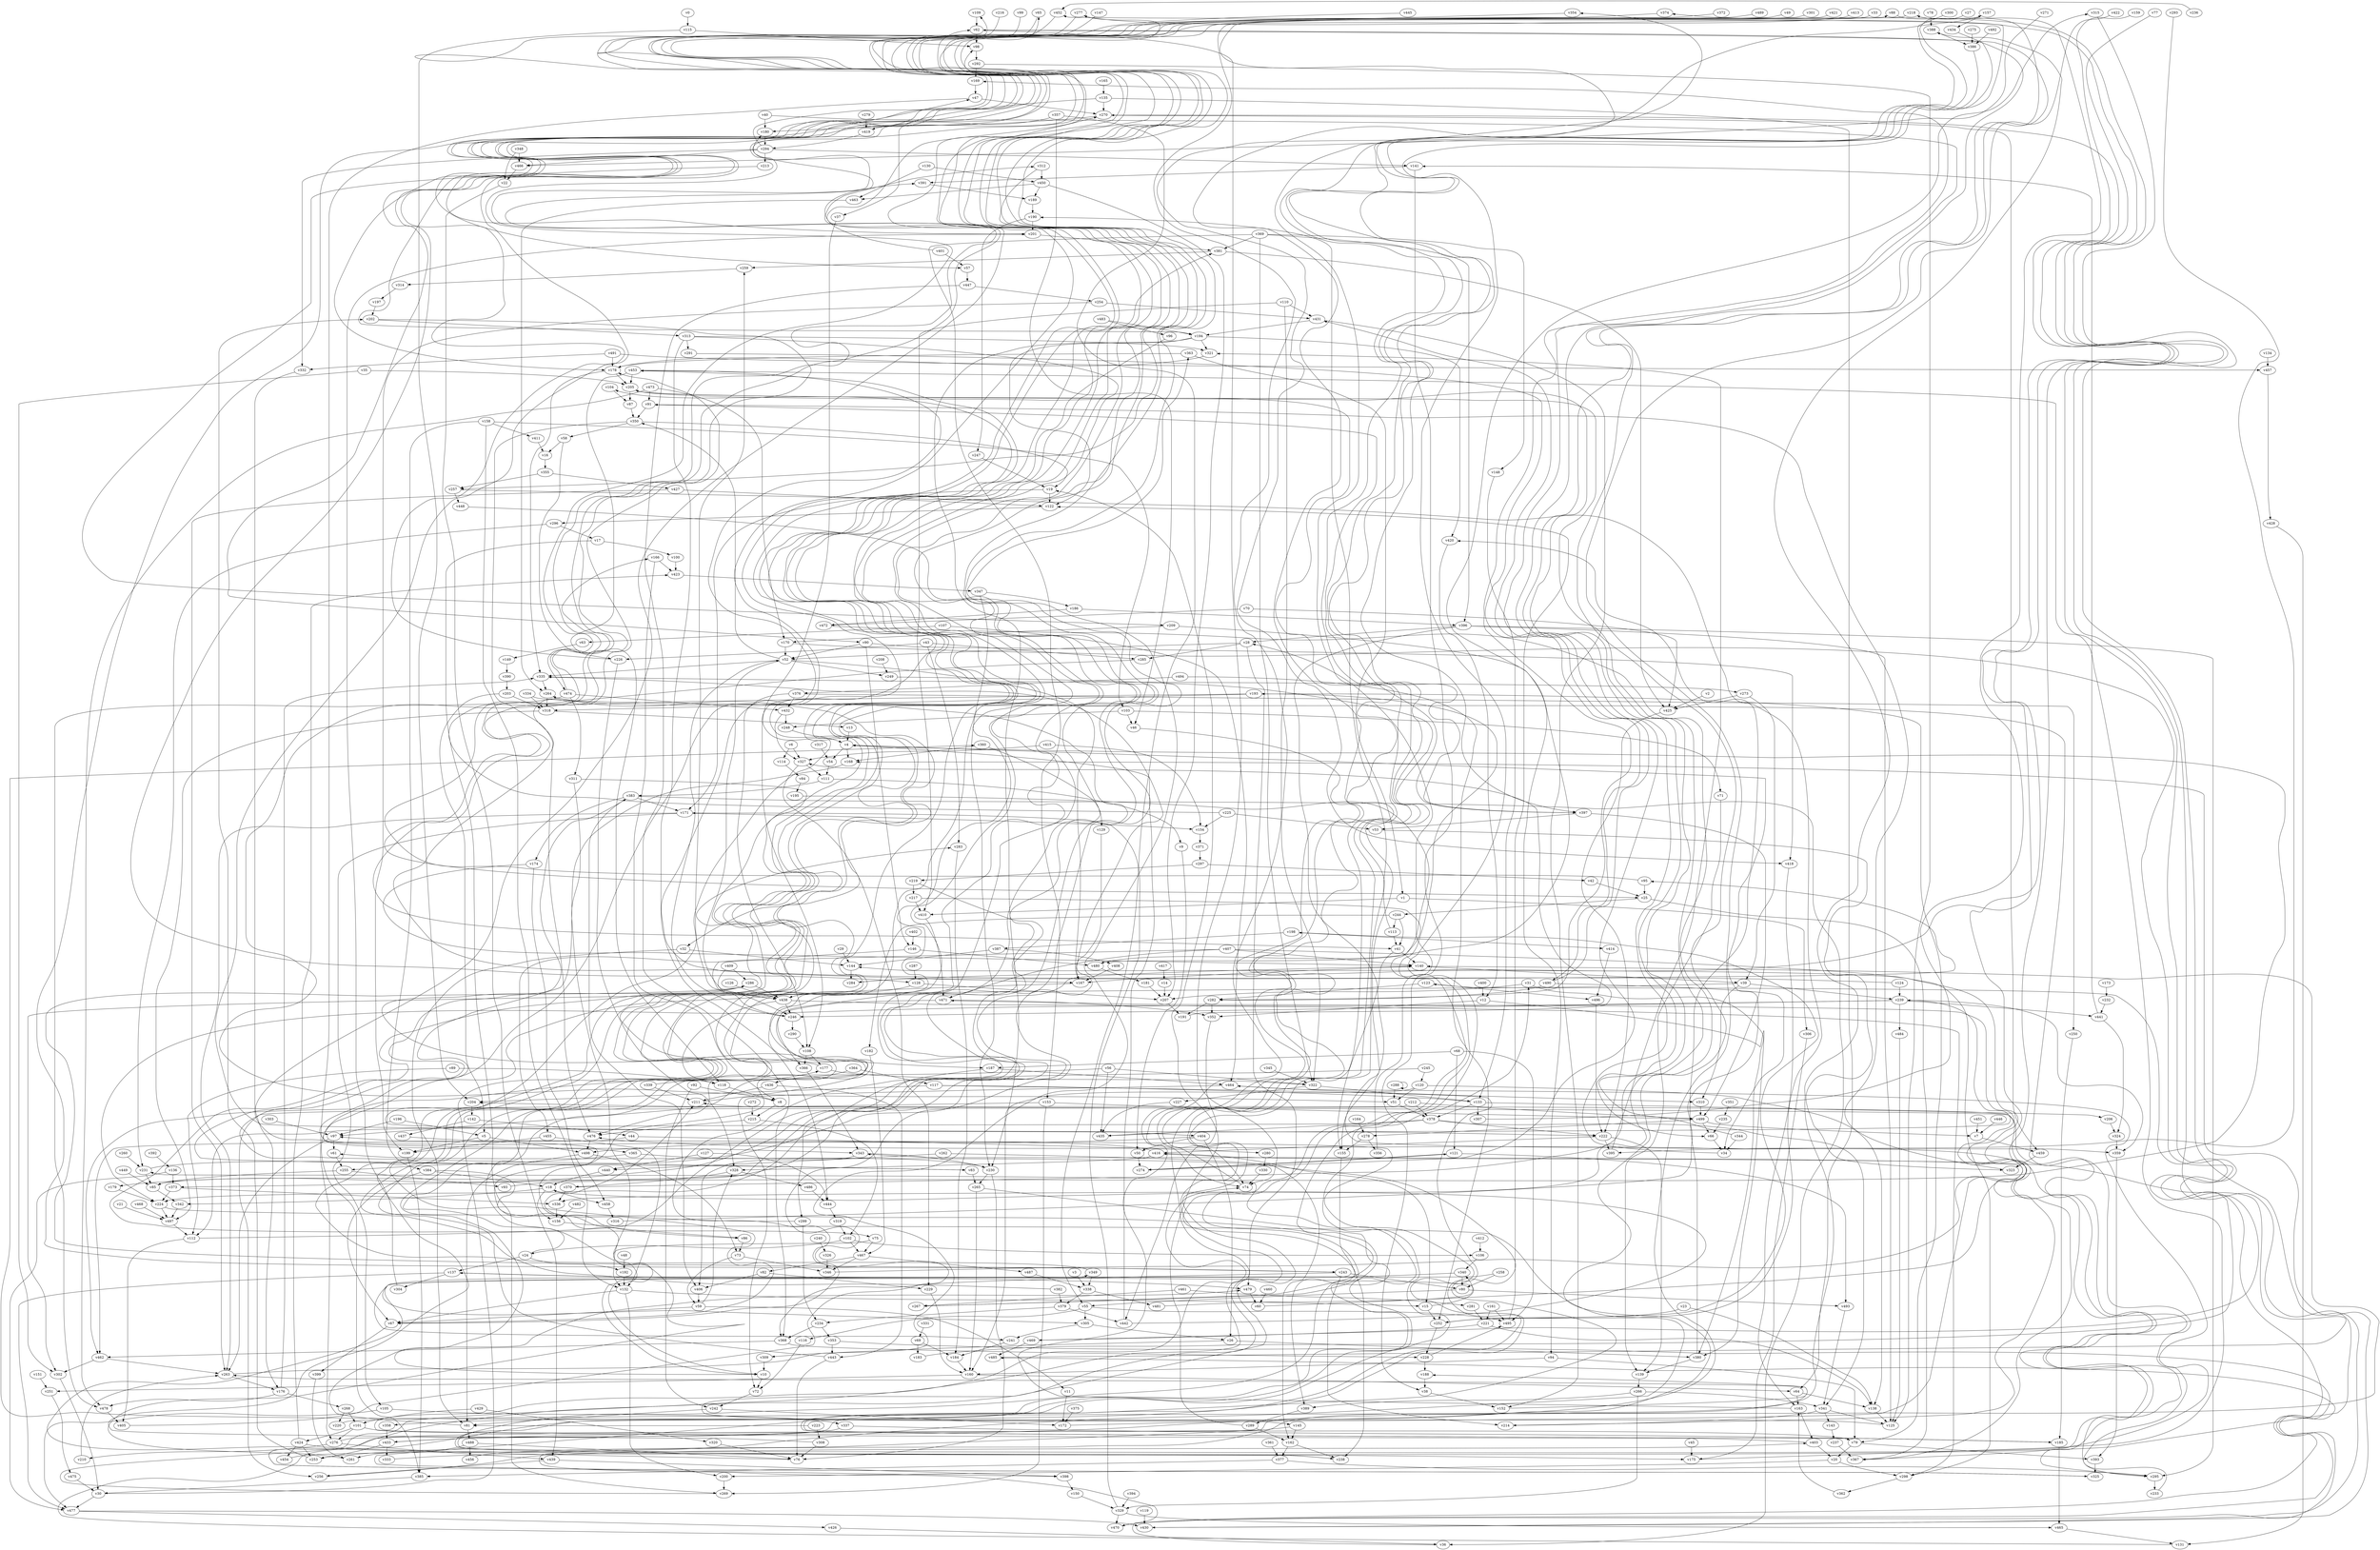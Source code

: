 // Benchmark game 736 - 500 vertices
// time_bound: 233
// targets: v234
digraph G {
    v0 [name="v0", player=0];
    v1 [name="v1", player=0];
    v2 [name="v2", player=1];
    v3 [name="v3", player=0];
    v4 [name="v4", player=0];
    v5 [name="v5", player=1];
    v6 [name="v6", player=1];
    v7 [name="v7", player=1];
    v8 [name="v8", player=1];
    v9 [name="v9", player=0];
    v10 [name="v10", player=1];
    v11 [name="v11", player=0];
    v12 [name="v12", player=0];
    v13 [name="v13", player=0];
    v14 [name="v14", player=1];
    v15 [name="v15", player=1];
    v16 [name="v16", player=1];
    v17 [name="v17", player=1];
    v18 [name="v18", player=1];
    v19 [name="v19", player=0];
    v20 [name="v20", player=0];
    v21 [name="v21", player=0];
    v22 [name="v22", player=0];
    v23 [name="v23", player=1];
    v24 [name="v24", player=1];
    v25 [name="v25", player=0];
    v26 [name="v26", player=0];
    v27 [name="v27", player=1];
    v28 [name="v28", player=0];
    v29 [name="v29", player=1];
    v30 [name="v30", player=0];
    v31 [name="v31", player=0];
    v32 [name="v32", player=0];
    v33 [name="v33", player=1];
    v34 [name="v34", player=1];
    v35 [name="v35", player=0];
    v36 [name="v36", player=0];
    v37 [name="v37", player=1];
    v38 [name="v38", player=0];
    v39 [name="v39", player=0];
    v40 [name="v40", player=0];
    v41 [name="v41", player=0];
    v42 [name="v42", player=0];
    v43 [name="v43", player=0];
    v44 [name="v44", player=0];
    v45 [name="v45", player=1];
    v46 [name="v46", player=0];
    v47 [name="v47", player=1];
    v48 [name="v48", player=0];
    v49 [name="v49", player=0];
    v50 [name="v50", player=1];
    v51 [name="v51", player=1];
    v52 [name="v52", player=1];
    v53 [name="v53", player=1];
    v54 [name="v54", player=1];
    v55 [name="v55", player=1];
    v56 [name="v56", player=1];
    v57 [name="v57", player=0];
    v58 [name="v58", player=0];
    v59 [name="v59", player=0];
    v60 [name="v60", player=0];
    v61 [name="v61", player=0];
    v62 [name="v62", player=0];
    v63 [name="v63", player=0];
    v64 [name="v64", player=1];
    v65 [name="v65", player=1];
    v66 [name="v66", player=1];
    v67 [name="v67", player=1];
    v68 [name="v68", player=1];
    v69 [name="v69", player=1];
    v70 [name="v70", player=0];
    v71 [name="v71", player=0];
    v72 [name="v72", player=0];
    v73 [name="v73", player=1];
    v74 [name="v74", player=0];
    v75 [name="v75", player=0];
    v76 [name="v76", player=0];
    v77 [name="v77", player=1];
    v78 [name="v78", player=0];
    v79 [name="v79", player=0];
    v80 [name="v80", player=0];
    v81 [name="v81", player=1];
    v82 [name="v82", player=0];
    v83 [name="v83", player=1];
    v84 [name="v84", player=1];
    v85 [name="v85", player=1];
    v86 [name="v86", player=0];
    v87 [name="v87", player=0];
    v88 [name="v88", player=1];
    v89 [name="v89", player=0];
    v90 [name="v90", player=1];
    v91 [name="v91", player=1];
    v92 [name="v92", player=1];
    v93 [name="v93", player=1];
    v94 [name="v94", player=1];
    v95 [name="v95", player=1];
    v96 [name="v96", player=0];
    v97 [name="v97", player=1];
    v98 [name="v98", player=1];
    v99 [name="v99", player=1];
    v100 [name="v100", player=0];
    v101 [name="v101", player=0];
    v102 [name="v102", player=0];
    v103 [name="v103", player=1];
    v104 [name="v104", player=1];
    v105 [name="v105", player=1];
    v106 [name="v106", player=1];
    v107 [name="v107", player=1];
    v108 [name="v108", player=1];
    v109 [name="v109", player=1];
    v110 [name="v110", player=0];
    v111 [name="v111", player=0];
    v112 [name="v112", player=1];
    v113 [name="v113", player=1];
    v114 [name="v114", player=0];
    v115 [name="v115", player=1];
    v116 [name="v116", player=0];
    v117 [name="v117", player=1];
    v118 [name="v118", player=0];
    v119 [name="v119", player=0];
    v120 [name="v120", player=0];
    v121 [name="v121", player=0];
    v122 [name="v122", player=0];
    v123 [name="v123", player=1];
    v124 [name="v124", player=0];
    v125 [name="v125", player=1];
    v126 [name="v126", player=0];
    v127 [name="v127", player=1];
    v128 [name="v128", player=0];
    v129 [name="v129", player=1];
    v130 [name="v130", player=1];
    v131 [name="v131", player=1];
    v132 [name="v132", player=1];
    v133 [name="v133", player=1];
    v134 [name="v134", player=1];
    v135 [name="v135", player=0];
    v136 [name="v136", player=1];
    v137 [name="v137", player=0];
    v138 [name="v138", player=1];
    v139 [name="v139", player=0];
    v140 [name="v140", player=1];
    v141 [name="v141", player=0];
    v142 [name="v142", player=1];
    v143 [name="v143", player=0];
    v144 [name="v144", player=1];
    v145 [name="v145", player=1];
    v146 [name="v146", player=0];
    v147 [name="v147", player=1];
    v148 [name="v148", player=0];
    v149 [name="v149", player=0];
    v150 [name="v150", player=1];
    v151 [name="v151", player=1];
    v152 [name="v152", player=1];
    v153 [name="v153", player=0];
    v154 [name="v154", player=0];
    v155 [name="v155", player=0];
    v156 [name="v156", player=1];
    v157 [name="v157", player=0];
    v158 [name="v158", player=0];
    v159 [name="v159", player=0];
    v160 [name="v160", player=0];
    v161 [name="v161", player=0];
    v162 [name="v162", player=0];
    v163 [name="v163", player=0];
    v164 [name="v164", player=1];
    v165 [name="v165", player=1];
    v166 [name="v166", player=1];
    v167 [name="v167", player=1];
    v168 [name="v168", player=0];
    v169 [name="v169", player=0];
    v170 [name="v170", player=1];
    v171 [name="v171", player=1];
    v172 [name="v172", player=1];
    v173 [name="v173", player=0];
    v174 [name="v174", player=1];
    v175 [name="v175", player=1];
    v176 [name="v176", player=1];
    v177 [name="v177", player=1];
    v178 [name="v178", player=0];
    v179 [name="v179", player=0];
    v180 [name="v180", player=0];
    v181 [name="v181", player=0];
    v182 [name="v182", player=0];
    v183 [name="v183", player=0];
    v184 [name="v184", player=1];
    v185 [name="v185", player=1];
    v186 [name="v186", player=0];
    v187 [name="v187", player=1];
    v188 [name="v188", player=1];
    v189 [name="v189", player=1];
    v190 [name="v190", player=0];
    v191 [name="v191", player=1];
    v192 [name="v192", player=1];
    v193 [name="v193", player=1];
    v194 [name="v194", player=0];
    v195 [name="v195", player=0];
    v196 [name="v196", player=0];
    v197 [name="v197", player=0];
    v198 [name="v198", player=1];
    v199 [name="v199", player=0];
    v200 [name="v200", player=1];
    v201 [name="v201", player=0];
    v202 [name="v202", player=0];
    v203 [name="v203", player=0];
    v204 [name="v204", player=1];
    v205 [name="v205", player=0];
    v206 [name="v206", player=0];
    v207 [name="v207", player=0];
    v208 [name="v208", player=0];
    v209 [name="v209", player=1];
    v210 [name="v210", player=0];
    v211 [name="v211", player=1];
    v212 [name="v212", player=0];
    v213 [name="v213", player=1];
    v214 [name="v214", player=0];
    v215 [name="v215", player=0];
    v216 [name="v216", player=0];
    v217 [name="v217", player=0];
    v218 [name="v218", player=0];
    v219 [name="v219", player=0];
    v220 [name="v220", player=0];
    v221 [name="v221", player=1];
    v222 [name="v222", player=0];
    v223 [name="v223", player=0];
    v224 [name="v224", player=1];
    v225 [name="v225", player=1];
    v226 [name="v226", player=1];
    v227 [name="v227", player=0];
    v228 [name="v228", player=0];
    v229 [name="v229", player=0];
    v230 [name="v230", player=1];
    v231 [name="v231", player=1];
    v232 [name="v232", player=0];
    v233 [name="v233", player=0];
    v234 [name="v234", player=0, target=1];
    v235 [name="v235", player=1];
    v236 [name="v236", player=1];
    v237 [name="v237", player=0];
    v238 [name="v238", player=0];
    v239 [name="v239", player=0];
    v240 [name="v240", player=0];
    v241 [name="v241", player=1];
    v242 [name="v242", player=1];
    v243 [name="v243", player=0];
    v244 [name="v244", player=0];
    v245 [name="v245", player=1];
    v246 [name="v246", player=1];
    v247 [name="v247", player=1];
    v248 [name="v248", player=1];
    v249 [name="v249", player=0];
    v250 [name="v250", player=0];
    v251 [name="v251", player=0];
    v252 [name="v252", player=1];
    v253 [name="v253", player=1];
    v254 [name="v254", player=0];
    v255 [name="v255", player=1];
    v256 [name="v256", player=0];
    v257 [name="v257", player=1];
    v258 [name="v258", player=0];
    v259 [name="v259", player=1];
    v260 [name="v260", player=1];
    v261 [name="v261", player=0];
    v262 [name="v262", player=0];
    v263 [name="v263", player=0];
    v264 [name="v264", player=1];
    v265 [name="v265", player=1];
    v266 [name="v266", player=1];
    v267 [name="v267", player=1];
    v268 [name="v268", player=1];
    v269 [name="v269", player=1];
    v270 [name="v270", player=0];
    v271 [name="v271", player=0];
    v272 [name="v272", player=1];
    v273 [name="v273", player=1];
    v274 [name="v274", player=0];
    v275 [name="v275", player=1];
    v276 [name="v276", player=1];
    v277 [name="v277", player=1];
    v278 [name="v278", player=0];
    v279 [name="v279", player=1];
    v280 [name="v280", player=0];
    v281 [name="v281", player=0];
    v282 [name="v282", player=1];
    v283 [name="v283", player=0];
    v284 [name="v284", player=1];
    v285 [name="v285", player=1];
    v286 [name="v286", player=1];
    v287 [name="v287", player=1];
    v288 [name="v288", player=0];
    v289 [name="v289", player=0];
    v290 [name="v290", player=0];
    v291 [name="v291", player=0];
    v292 [name="v292", player=0];
    v293 [name="v293", player=0];
    v294 [name="v294", player=0];
    v295 [name="v295", player=0];
    v296 [name="v296", player=0];
    v297 [name="v297", player=1];
    v298 [name="v298", player=1];
    v299 [name="v299", player=0];
    v300 [name="v300", player=1];
    v301 [name="v301", player=1];
    v302 [name="v302", player=1];
    v303 [name="v303", player=1];
    v304 [name="v304", player=1];
    v305 [name="v305", player=0];
    v306 [name="v306", player=0];
    v307 [name="v307", player=0];
    v308 [name="v308", player=1];
    v309 [name="v309", player=0];
    v310 [name="v310", player=0];
    v311 [name="v311", player=0];
    v312 [name="v312", player=1];
    v313 [name="v313", player=1];
    v314 [name="v314", player=1];
    v315 [name="v315", player=0];
    v316 [name="v316", player=1];
    v317 [name="v317", player=1];
    v318 [name="v318", player=1];
    v319 [name="v319", player=1];
    v320 [name="v320", player=0];
    v321 [name="v321", player=0];
    v322 [name="v322", player=1];
    v323 [name="v323", player=1];
    v324 [name="v324", player=0];
    v325 [name="v325", player=1];
    v326 [name="v326", player=0];
    v327 [name="v327", player=0];
    v328 [name="v328", player=0];
    v329 [name="v329", player=1];
    v330 [name="v330", player=0];
    v331 [name="v331", player=0];
    v332 [name="v332", player=1];
    v333 [name="v333", player=1];
    v334 [name="v334", player=0];
    v335 [name="v335", player=1];
    v336 [name="v336", player=0];
    v337 [name="v337", player=1];
    v338 [name="v338", player=0];
    v339 [name="v339", player=0];
    v340 [name="v340", player=1];
    v341 [name="v341", player=0];
    v342 [name="v342", player=1];
    v343 [name="v343", player=1];
    v344 [name="v344", player=0];
    v345 [name="v345", player=1];
    v346 [name="v346", player=0];
    v347 [name="v347", player=1];
    v348 [name="v348", player=1];
    v349 [name="v349", player=1];
    v350 [name="v350", player=1];
    v351 [name="v351", player=0];
    v352 [name="v352", player=0];
    v353 [name="v353", player=1];
    v354 [name="v354", player=0];
    v355 [name="v355", player=1];
    v356 [name="v356", player=0];
    v357 [name="v357", player=0];
    v358 [name="v358", player=0];
    v359 [name="v359", player=1];
    v360 [name="v360", player=1];
    v361 [name="v361", player=1];
    v362 [name="v362", player=1];
    v363 [name="v363", player=0];
    v364 [name="v364", player=0];
    v365 [name="v365", player=1];
    v366 [name="v366", player=0];
    v367 [name="v367", player=0];
    v368 [name="v368", player=0];
    v369 [name="v369", player=1];
    v370 [name="v370", player=0];
    v371 [name="v371", player=1];
    v372 [name="v372", player=1];
    v373 [name="v373", player=0];
    v374 [name="v374", player=0];
    v375 [name="v375", player=1];
    v376 [name="v376", player=1];
    v377 [name="v377", player=1];
    v378 [name="v378", player=0];
    v379 [name="v379", player=0];
    v380 [name="v380", player=0];
    v381 [name="v381", player=0];
    v382 [name="v382", player=0];
    v383 [name="v383", player=1];
    v384 [name="v384", player=1];
    v385 [name="v385", player=1];
    v386 [name="v386", player=1];
    v387 [name="v387", player=1];
    v388 [name="v388", player=1];
    v389 [name="v389", player=0];
    v390 [name="v390", player=1];
    v391 [name="v391", player=0];
    v392 [name="v392", player=0];
    v393 [name="v393", player=1];
    v394 [name="v394", player=0];
    v395 [name="v395", player=1];
    v396 [name="v396", player=1];
    v397 [name="v397", player=1];
    v398 [name="v398", player=0];
    v399 [name="v399", player=0];
    v400 [name="v400", player=1];
    v401 [name="v401", player=1];
    v402 [name="v402", player=0];
    v403 [name="v403", player=1];
    v404 [name="v404", player=1];
    v405 [name="v405", player=0];
    v406 [name="v406", player=0];
    v407 [name="v407", player=0];
    v408 [name="v408", player=0];
    v409 [name="v409", player=0];
    v410 [name="v410", player=1];
    v411 [name="v411", player=1];
    v412 [name="v412", player=1];
    v413 [name="v413", player=0];
    v414 [name="v414", player=1];
    v415 [name="v415", player=0];
    v416 [name="v416", player=1];
    v417 [name="v417", player=0];
    v418 [name="v418", player=0];
    v419 [name="v419", player=0];
    v420 [name="v420", player=1];
    v421 [name="v421", player=1];
    v422 [name="v422", player=1];
    v423 [name="v423", player=1];
    v424 [name="v424", player=0];
    v425 [name="v425", player=1];
    v426 [name="v426", player=0];
    v427 [name="v427", player=1];
    v428 [name="v428", player=0];
    v429 [name="v429", player=0];
    v430 [name="v430", player=0];
    v431 [name="v431", player=0];
    v432 [name="v432", player=0];
    v433 [name="v433", player=0];
    v434 [name="v434", player=0];
    v435 [name="v435", player=0];
    v436 [name="v436", player=1];
    v437 [name="v437", player=0];
    v438 [name="v438", player=0];
    v439 [name="v439", player=1];
    v440 [name="v440", player=0];
    v441 [name="v441", player=0];
    v442 [name="v442", player=1];
    v443 [name="v443", player=0];
    v444 [name="v444", player=0];
    v445 [name="v445", player=0];
    v446 [name="v446", player=1];
    v447 [name="v447", player=0];
    v448 [name="v448", player=1];
    v449 [name="v449", player=1];
    v450 [name="v450", player=0];
    v451 [name="v451", player=0];
    v452 [name="v452", player=1];
    v453 [name="v453", player=1];
    v454 [name="v454", player=1];
    v455 [name="v455", player=1];
    v456 [name="v456", player=0];
    v457 [name="v457", player=0];
    v458 [name="v458", player=0];
    v459 [name="v459", player=1];
    v460 [name="v460", player=1];
    v461 [name="v461", player=1];
    v462 [name="v462", player=1];
    v463 [name="v463", player=0];
    v464 [name="v464", player=0];
    v465 [name="v465", player=0];
    v466 [name="v466", player=0];
    v467 [name="v467", player=1];
    v468 [name="v468", player=0];
    v469 [name="v469", player=0];
    v470 [name="v470", player=0];
    v471 [name="v471", player=1];
    v472 [name="v472", player=0];
    v473 [name="v473", player=1];
    v474 [name="v474", player=0];
    v475 [name="v475", player=1];
    v476 [name="v476", player=1];
    v477 [name="v477", player=0];
    v478 [name="v478", player=1];
    v479 [name="v479", player=0];
    v480 [name="v480", player=0];
    v481 [name="v481", player=0];
    v482 [name="v482", player=1];
    v483 [name="v483", player=1];
    v484 [name="v484", player=0];
    v485 [name="v485", player=1];
    v486 [name="v486", player=0];
    v487 [name="v487", player=1];
    v488 [name="v488", player=1];
    v489 [name="v489", player=1];
    v490 [name="v490", player=1];
    v491 [name="v491", player=0];
    v492 [name="v492", player=0];
    v493 [name="v493", player=0];
    v494 [name="v494", player=0];
    v495 [name="v495", player=0];
    v496 [name="v496", player=0];
    v497 [name="v497", player=1];
    v498 [name="v498", player=1];
    v499 [name="v499", player=1];

    v0 -> v115;
    v1 -> v306;
    v2 -> v425;
    v3 -> v338;
    v4 -> v168;
    v5 -> v199;
    v6 -> v327;
    v7 -> v459;
    v8 -> v215;
    v9 -> v50;
    v10 -> v479 [constraint="t < 7"];
    v11 -> v172;
    v12 -> v352;
    v13 -> v4;
    v14 -> v207;
    v15 -> v137 [constraint="t mod 5 == 4"];
    v16 -> v355;
    v17 -> v269;
    v18 -> v458;
    v19 -> v171;
    v20 -> v200;
    v21 -> v497;
    v22 -> v439;
    v23 -> v138;
    v24 -> v264 [constraint="t mod 2 == 1"];
    v25 -> v367;
    v26 -> v309;
    v27 -> v397 [constraint="t >= 1"];
    v28 -> v52;
    v29 -> v144;
    v30 -> v177;
    v31 -> v380;
    v32 -> v144;
    v33 -> v85 [constraint="t >= 1"];
    v34 -> v62 [constraint="t >= 1"];
    v35 -> v302;
    v36 -> v263 [constraint="t >= 2"];
    v37 -> v108;
    v38 -> v152;
    v39 -> v239;
    v40 -> v274 [constraint="t < 11"];
    v41 -> v155;
    v42 -> v25;
    v43 -> v283;
    v44 -> v462;
    v45 -> v175;
    v46 -> v74 [constraint="t < 14"];
    v47 -> v276;
    v48 -> v192;
    v49 -> v10 [constraint="t mod 3 == 2"];
    v50 -> v274;
    v51 -> v378;
    v52 -> v335;
    v53 -> v323 [constraint="t mod 2 == 1"];
    v54 -> v111;
    v55 -> v116;
    v56 -> v435;
    v57 -> v447;
    v58 -> v226;
    v59 -> v11;
    v60 -> v270 [constraint="t mod 2 == 0"];
    v61 -> v255;
    v62 -> v433 [constraint="t mod 5 == 0"];
    v63 -> v149;
    v64 -> v163;
    v65 -> v57 [constraint="t < 7"];
    v66 -> v34;
    v67 -> v211 [constraint="t >= 2"];
    v68 -> v187;
    v69 -> v184;
    v70 -> v425;
    v71 -> v139;
    v72 -> v242;
    v73 -> v59;
    v74 -> v157 [constraint="t < 7"];
    v75 -> v10 [constraint="t < 8"];
    v76 -> v349 [constraint="t < 14"];
    v77 -> v367 [constraint="t < 8"];
    v78 -> v388;
    v79 -> v393;
    v80 -> v493;
    v81 -> v270 [constraint="t mod 4 == 3"];
    v82 -> v406;
    v83 -> v383 [constraint="t < 10"];
    v84 -> v195;
    v85 -> v342;
    v86 -> v73;
    v87 -> v350;
    v88 -> v66 [constraint="t >= 3"];
    v89 -> v118;
    v90 -> v418;
    v91 -> v350;
    v92 -> v242;
    v93 -> v4 [constraint="t < 5"];
    v94 -> v160;
    v95 -> v180 [constraint="t < 12"];
    v96 -> v32 [constraint="t < 8"];
    v97 -> v263;
    v98 -> v292;
    v99 -> v178 [constraint="t mod 5 == 4"];
    v100 -> v423;
    v101 -> v79;
    v102 -> v467;
    v103 -> v248;
    v104 -> v87;
    v105 -> v477;
    v106 -> v340;
    v107 -> v464;
    v108 -> v177;
    v109 -> v62;
    v110 -> v410;
    v111 -> v383;
    v112 -> v264 [constraint="t mod 4 == 2"];
    v113 -> v190;
    v114 -> v84;
    v115 -> v204;
    v116 -> v72;
    v117 -> v398 [constraint="t >= 4"];
    v118 -> v8;
    v119 -> v430;
    v120 -> v138;
    v121 -> v274;
    v122 -> v296;
    v123 -> v282;
    v124 -> v178 [constraint="t < 11"];
    v125 -> v360 [constraint="t >= 2"];
    v126 -> v438;
    v127 -> v444;
    v128 -> v438;
    v129 -> v167;
    v130 -> v450;
    v131 -> v231 [constraint="t < 5"];
    v132 -> v15;
    v133 -> v378;
    v134 -> v457;
    v135 -> v270;
    v136 -> v477;
    v137 -> v304;
    v138 -> v125;
    v139 -> v266;
    v140 -> v39;
    v141 -> v391;
    v142 -> v437;
    v143 -> v237;
    v144 -> v284;
    v145 -> v325 [constraint="t mod 5 == 1"];
    v146 -> v246;
    v147 -> v90 [constraint="t < 9"];
    v148 -> v133;
    v149 -> v390;
    v150 -> v329;
    v151 -> v251;
    v152 -> v188 [constraint="t mod 2 == 0"];
    v153 -> v269;
    v154 -> v371;
    v155 -> v238;
    v156 -> v253 [constraint="t >= 1"];
    v157 -> v434;
    v158 -> v132;
    v159 -> v284 [constraint="t mod 4 == 2"];
    v160 -> v64;
    v161 -> v495;
    v162 -> v238;
    v163 -> v88 [constraint="t mod 5 == 2"];
    v164 -> v278;
    v165 -> v135;
    v166 -> v423;
    v167 -> v365 [constraint="t >= 3"];
    v168 -> v83 [constraint="t >= 5"];
    v169 -> v47;
    v170 -> v470 [constraint="t < 8"];
    v171 -> v263;
    v172 -> v144 [constraint="t mod 2 == 0"];
    v173 -> v232;
    v174 -> v140 [constraint="t mod 3 == 2"];
    v175 -> v464 [constraint="t mod 2 == 0"];
    v176 -> v335;
    v177 -> v286 [constraint="t mod 4 == 0"];
    v178 -> v205;
    v179 -> v224;
    v180 -> v294;
    v181 -> v207;
    v182 -> v467;
    v183 -> v123 [constraint="t >= 4"];
    v184 -> v160;
    v185 -> v31 [constraint="t mod 2 == 1"];
    v186 -> v472;
    v187 -> v464;
    v188 -> v38;
    v189 -> v190;
    v190 -> v247;
    v191 -> v327 [constraint="t < 6"];
    v192 -> v132;
    v193 -> v51 [constraint="t < 13"];
    v194 -> v122;
    v195 -> v389 [constraint="t < 11"];
    v196 -> v97;
    v197 -> v202;
    v198 -> v414;
    v199 -> v385;
    v200 -> v269;
    v201 -> v381;
    v202 -> v25 [constraint="t mod 5 == 3"];
    v203 -> v5;
    v204 -> v142;
    v205 -> v74 [constraint="t mod 5 == 4"];
    v206 -> v324;
    v207 -> v191;
    v208 -> v249;
    v209 -> v94;
    v210 -> v263;
    v211 -> v62 [constraint="t mod 5 == 1"];
    v212 -> v499;
    v213 -> v209 [constraint="t < 11"];
    v214 -> v343 [constraint="t mod 4 == 2"];
    v215 -> v102;
    v216 -> v243 [constraint="t mod 3 == 0"];
    v217 -> v480 [constraint="t mod 3 == 0"];
    v218 -> v418 [constraint="t mod 5 == 3"];
    v219 -> v373 [constraint="t < 12"];
    v220 -> v140 [constraint="t >= 5"];
    v221 -> v138;
    v222 -> v139;
    v223 -> v81 [constraint="t >= 4"];
    v224 -> v267 [constraint="t < 13"];
    v225 -> v166 [constraint="t >= 2"];
    v226 -> v47 [constraint="t mod 4 == 0"];
    v227 -> v435;
    v228 -> v495 [constraint="t >= 2"];
    v229 -> v160;
    v230 -> v76;
    v231 -> v140 [constraint="t < 5"];
    v232 -> v441;
    v233 -> v211 [constraint="t < 9"];
    v234 -> v353;
    v235 -> v66;
    v236 -> v452 [constraint="t mod 4 == 3"];
    v237 -> v367;
    v238 -> v193 [constraint="t < 5"];
    v239 -> v224;
    v240 -> v326;
    v241 -> v184;
    v242 -> v81;
    v243 -> v286 [constraint="t mod 4 == 1"];
    v244 -> v41;
    v245 -> v179 [constraint="t mod 5 == 0"];
    v246 -> v52;
    v247 -> v19;
    v248 -> v4;
    v249 -> v359 [constraint="t mod 5 == 1"];
    v250 -> v185;
    v251 -> v475;
    v252 -> v198 [constraint="t >= 1"];
    v253 -> v202;
    v254 -> v199;
    v255 -> v93;
    v256 -> v403 [constraint="t < 14"];
    v257 -> v252 [constraint="t mod 5 == 1"];
    v258 -> v241 [constraint="t < 11"];
    v259 -> v314;
    v260 -> v231;
    v261 -> v97 [constraint="t < 14"];
    v262 -> v440;
    v263 -> v363 [constraint="t mod 3 == 1"];
    v264 -> v318;
    v265 -> v238 [constraint="t >= 3"];
    v266 -> v341;
    v267 -> v452 [constraint="t >= 1"];
    v268 -> v220;
    v269 -> v354 [constraint="t >= 4"];
    v270 -> v459;
    v271 -> v466 [constraint="t >= 2"];
    v272 -> v215;
    v273 -> v425;
    v274 -> v121 [constraint="t mod 2 == 1"];
    v275 -> v386;
    v276 -> v61 [constraint="t >= 4"];
    v277 -> v201 [constraint="t < 13"];
    v278 -> v155;
    v279 -> v419;
    v280 -> v330;
    v281 -> v221;
    v282 -> v169 [constraint="t >= 2"];
    v283 -> v184;
    v284 -> v95 [constraint="t >= 5"];
    v285 -> v41 [constraint="t mod 5 == 3"];
    v286 -> v75 [constraint="t mod 5 == 4"];
    v287 -> v128;
    v288 -> v288;
    v289 -> v162;
    v290 -> v108;
    v291 -> v490 [constraint="t < 14"];
    v292 -> v169;
    v293 -> v395 [constraint="t < 14"];
    v294 -> v109 [constraint="t mod 4 == 0"];
    v295 -> v204 [constraint="t mod 4 == 0"];
    v296 -> v17;
    v297 -> v42;
    v298 -> v362;
    v299 -> v104 [constraint="t >= 5"];
    v300 -> v145 [constraint="t < 15"];
    v301 -> v476 [constraint="t < 10"];
    v302 -> v30;
    v303 -> v97;
    v304 -> v201;
    v305 -> v241;
    v306 -> v175;
    v307 -> v218 [constraint="t mod 5 == 3"];
    v308 -> v65 [constraint="t < 6"];
    v309 -> v10;
    v310 -> v499;
    v311 -> v187 [constraint="t mod 5 == 1"];
    v312 -> v257 [constraint="t mod 5 == 1"];
    v313 -> v97 [constraint="t mod 5 == 2"];
    v314 -> v197;
    v315 -> v430 [constraint="t < 9"];
    v316 -> v420 [constraint="t >= 3"];
    v317 -> v54;
    v318 -> v497;
    v319 -> v102;
    v320 -> v76;
    v321 -> v178;
    v322 -> v227;
    v323 -> v91 [constraint="t >= 3"];
    v324 -> v359;
    v325 -> v91 [constraint="t mod 3 == 0"];
    v326 -> v346;
    v327 -> v111;
    v328 -> v370;
    v329 -> v465;
    v330 -> v74;
    v331 -> v69;
    v332 -> v176;
    v333 -> v374 [constraint="t mod 2 == 1"];
    v334 -> v295 [constraint="t mod 5 == 3"];
    v335 -> v273;
    v336 -> v156;
    v337 -> v433;
    v338 -> v379;
    v339 -> v277 [constraint="t mod 5 == 2"];
    v340 -> v305 [constraint="t < 7"];
    v341 -> v125;
    v342 -> v497;
    v343 -> v406;
    v344 -> v205 [constraint="t mod 3 == 2"];
    v345 -> v322;
    v346 -> v471 [constraint="t >= 2"];
    v347 -> v230;
    v348 -> v22;
    v349 -> v283 [constraint="t mod 2 == 0"];
    v350 -> v58;
    v351 -> v235;
    v352 -> v442;
    v353 -> v470 [constraint="t < 10"];
    v354 -> v222 [constraint="t >= 4"];
    v355 -> v257;
    v356 -> v28;
    v357 -> v46;
    v358 -> v433;
    v359 -> v393;
    v360 -> v168;
    v361 -> v377;
    v362 -> v163;
    v363 -> v178;
    v364 -> v436;
    v365 -> v230;
    v366 -> v343;
    v367 -> v476 [constraint="t < 12"];
    v368 -> v462;
    v369 -> v148;
    v370 -> v205 [constraint="t mod 2 == 1"];
    v371 -> v297;
    v372 -> v167 [constraint="t >= 5"];
    v373 -> v336;
    v374 -> v474 [constraint="t mod 5 == 3"];
    v375 -> v172;
    v376 -> v250;
    v377 -> v295;
    v378 -> v341;
    v379 -> v442;
    v380 -> v139;
    v381 -> v259;
    v382 -> v453 [constraint="t < 12"];
    v383 -> v174;
    v384 -> v86 [constraint="t mod 4 == 0"];
    v385 -> v30;
    v386 -> v397 [constraint="t < 7"];
    v387 -> v144;
    v388 -> v386;
    v389 -> v289;
    v390 -> v203;
    v391 -> v189;
    v392 -> v136;
    v393 -> v325;
    v394 -> v329;
    v395 -> v321;
    v396 -> v28;
    v397 -> v53;
    v398 -> v150;
    v399 -> v261;
    v400 -> v12;
    v401 -> v391 [constraint="t < 5"];
    v402 -> v146;
    v403 -> v74 [constraint="t >= 2"];
    v404 -> v26;
    v405 -> v335 [constraint="t >= 2"];
    v406 -> v59;
    v407 -> v471;
    v408 -> v167;
    v409 -> v286;
    v410 -> v471;
    v411 -> v16;
    v412 -> v106;
    v413 -> v224 [constraint="t < 5"];
    v414 -> v496;
    v415 -> v327;
    v416 -> v312 [constraint="t < 13"];
    v417 -> v14;
    v418 -> v163;
    v419 -> v294;
    v420 -> v12;
    v421 -> v86 [constraint="t >= 1"];
    v422 -> v358 [constraint="t < 11"];
    v423 -> v347;
    v424 -> v175;
    v425 -> v222;
    v426 -> v36;
    v427 -> v263;
    v428 -> v131;
    v429 -> v101;
    v430 -> v168 [constraint="t >= 3"];
    v431 -> v152;
    v432 -> v327 [constraint="t mod 4 == 0"];
    v433 -> v333;
    v434 -> v397 [constraint="t mod 4 == 3"];
    v435 -> v239 [constraint="t >= 1"];
    v436 -> v443;
    v437 -> v185 [constraint="t >= 5"];
    v438 -> v298;
    v439 -> v256;
    v440 -> v18;
    v441 -> v324;
    v442 -> v18 [constraint="t mod 3 == 0"];
    v443 -> v381 [constraint="t mod 2 == 0"];
    v444 -> v319;
    v445 -> v128 [constraint="t mod 3 == 1"];
    v446 -> v7;
    v447 -> v254;
    v448 -> v67 [constraint="t mod 2 == 1"];
    v449 -> v85;
    v450 -> v207;
    v451 -> v7;
    v452 -> v194 [constraint="t >= 1"];
    v453 -> v343 [constraint="t mod 5 == 4"];
    v454 -> v453 [constraint="t < 9"];
    v455 -> v199;
    v456 -> v388 [constraint="t < 15"];
    v457 -> v428;
    v458 -> v316;
    v459 -> v323;
    v460 -> v60;
    v461 -> v267;
    v462 -> v263;
    v463 -> v264;
    v464 -> v310;
    v465 -> v131;
    v466 -> v22;
    v467 -> v346;
    v468 -> v497;
    v469 -> v277 [constraint="t >= 4"];
    v470 -> v485 [constraint="t >= 2"];
    v471 -> v352;
    v472 -> v336 [constraint="t mod 5 == 3"];
    v473 -> v91;
    v474 -> v98 [constraint="t >= 3"];
    v475 -> v30;
    v476 -> v498;
    v477 -> v426;
    v478 -> v405;
    v479 -> v60;
    v480 -> v315 [constraint="t >= 5"];
    v481 -> v340 [constraint="t >= 3"];
    v482 -> v156;
    v483 -> v194;
    v484 -> v125;
    v485 -> v416 [constraint="t >= 1"];
    v486 -> v444;
    v487 -> v338;
    v488 -> v261;
    v489 -> v404 [constraint="t < 11"];
    v490 -> v431 [constraint="t < 6"];
    v491 -> v332;
    v492 -> v386;
    v493 -> v341;
    v494 -> v252;
    v495 -> v122;
    v496 -> v222;
    v497 -> v112;
    v498 -> v73;
    v499 -> v66;
    v123 -> v496;
    v299 -> v234;
    v311 -> v132;
    v190 -> v201;
    v289 -> v19;
    v380 -> v4;
    v365 -> v255;
    v221 -> v469;
    v295 -> v233;
    v15 -> v252;
    v52 -> v350;
    v344 -> v34;
    v176 -> v478;
    v158 -> v103;
    v327 -> v229;
    v128 -> v207;
    v171 -> v105;
    v132 -> v200;
    v4 -> v54;
    v447 -> v368;
    v343 -> v230;
    v242 -> v172;
    v473 -> v478;
    v105 -> v337;
    v26 -> v380;
    v153 -> v462;
    v276 -> v439;
    v193 -> v79;
    v339 -> v211;
    v230 -> v265;
    v407 -> v140;
    v89 -> v112;
    v464 -> v72;
    v455 -> v132;
    v5 -> v498;
    v174 -> v458;
    v243 -> v214;
    v62 -> v74;
    v282 -> v352;
    v341 -> v214;
    v473 -> v170;
    v117 -> v204;
    v226 -> v328;
    v145 -> v162;
    v166 -> v8;
    v32 -> v81;
    v176 -> v268;
    v73 -> v346;
    v383 -> v406;
    v477 -> v430;
    v158 -> v384;
    v113 -> v41;
    v59 -> v328;
    v432 -> v248;
    v47 -> v270;
    v140 -> v167;
    v357 -> v419;
    v438 -> v246;
    v239 -> v246;
    v70 -> v472;
    v244 -> v182;
    v82 -> v229;
    v135 -> v64;
    v379 -> v234;
    v252 -> v228;
    v404 -> v50;
    v239 -> v359;
    v397 -> v499;
    v62 -> v98;
    v424 -> v454;
    v278 -> v356;
    v108 -> v366;
    v370 -> v336;
    v383 -> v171;
    v396 -> v155;
    v69 -> v183;
    v124 -> v239;
    v28 -> v285;
    v225 -> v53;
    v30 -> v477;
    v329 -> v171;
    v378 -> v435;
    v407 -> v455;
    v469 -> v485;
    v171 -> v154;
    v318 -> v13;
    v462 -> v302;
    v224 -> v497;
    v133 -> v206;
    v491 -> v457;
    v265 -> v160;
    v193 -> v318;
    v56 -> v385;
    v273 -> v39;
    v83 -> v265;
    v313 -> v321;
    v215 -> v476;
    v294 -> v332;
    v443 -> v76;
    v376 -> v432;
    v368 -> v228;
    v387 -> v408;
    v117 -> v133;
    v52 -> v167;
    v369 -> v153;
    v239 -> v484;
    v40 -> v180;
    v245 -> v120;
    v441 -> v141;
    v43 -> v285;
    v263 -> v176;
    v415 -> v154;
    v205 -> v87;
    v163 -> v403;
    v67 -> v399;
    v239 -> v441;
    v396 -> v125;
    v81 -> v488;
    v488 -> v456;
    v217 -> v410;
    v490 -> v34;
    v471 -> v366;
    v120 -> v160;
    v276 -> v210;
    v212 -> v256;
    v12 -> v380;
    v266 -> v389;
    v384 -> v18;
    v121 -> v493;
    v369 -> v381;
    v56 -> v322;
    v110 -> v431;
    v141 -> v38;
    v294 -> v466;
    v97 -> v61;
    v64 -> v138;
    v194 -> v321;
    v294 -> v213;
    v203 -> v318;
    v31 -> v207;
    v364 -> v117;
    v424 -> v253;
    v103 -> v71;
    v363 -> v1;
    v212 -> v378;
    v296 -> v231;
    v442 -> v4;
    v294 -> v141;
    v142 -> v44;
    v254 -> v431;
    v244 -> v113;
    v270 -> v180;
    v350 -> v19;
    v94 -> v79;
    v127 -> v440;
    v268 -> v101;
    v433 -> v253;
    v383 -> v36;
    v474 -> v311;
    v350 -> v476;
    v231 -> v85;
    v52 -> v438;
    v177 -> v322;
    v90 -> v146;
    v80 -> v55;
    v312 -> v450;
    v424 -> v423;
    v335 -> v264;
    v494 -> v376;
    v407 -> v298;
    v329 -> v470;
    v378 -> v112;
    v450 -> v189;
    v313 -> v291;
    v488 -> v76;
    v297 -> v219;
    v146 -> v480;
    v160 -> v251;
    v17 -> v100;
    v436 -> v211;
    v305 -> v26;
    v44 -> v280;
    v266 -> v329;
    v438 -> v118;
    v24 -> v192;
    v68 -> v495;
    v39 -> v310;
    v107 -> v63;
    v158 -> v411;
    v111 -> v9;
    v137 -> v477;
    v135 -> v37;
    v246 -> v290;
    v222 -> v395;
    v313 -> v444;
    v373 -> v224;
    v52 -> v249;
    v110 -> v322;
    v396 -> v295;
    v130 -> v463;
    v347 -> v186;
    v334 -> v318;
    v474 -> v478;
    v353 -> v443;
    v491 -> v178;
    v90 -> v52;
    v286 -> v438;
    v18 -> v342;
    v348 -> v466;
    v337 -> v185;
    v427 -> v122;
    v499 -> v278;
    v360 -> v129;
    v401 -> v57;
    v58 -> v16;
    v243 -> v368;
    v282 -> v191;
    v409 -> v246;
    v43 -> v226;
    v196 -> v5;
    v403 -> v20;
    v376 -> v108;
    v75 -> v467;
    v378 -> v222;
    v18 -> v156;
    v349 -> v338;
    v161 -> v221;
    v120 -> v51;
    v341 -> v143;
    v439 -> v398;
    v194 -> v420;
    v133 -> v307;
    v429 -> v320;
    v1 -> v410;
    v101 -> v276;
    v6 -> v114;
    v187 -> v299;
    v382 -> v379;
    v308 -> v76;
    v35 -> v205;
    v461 -> v281;
    v288 -> v51;
    v369 -> v396;
    v137 -> v479;
    v377 -> v385;
    v369 -> v322;
    v103 -> v46;
    v19 -> v122;
    v178 -> v335;
    v453 -> v118;
    v79 -> v20;
    v292 -> v125;
    v102 -> v24;
    v416 -> v15;
    v438 -> v259;
    v95 -> v25;
    v41 -> v140;
    v483 -> v96;
    v101 -> v424;
    v474 -> v432;
    v340 -> v80;
    v194 -> v230;
    v384 -> v67;
    v480 -> v181;
    v223 -> v308;
    v136 -> v373;
    v499 -> v7;
    v381 -> v425;
    v170 -> v52;
    v92 -> v8;
    v25 -> v244;
    v234 -> v368;
    v112 -> v405;
    v453 -> v205;
    v222 -> v416;
    v68 -> v121;
    v322 -> v133;
    v186 -> v396;
    v10 -> v72;
    v225 -> v154;
    v24 -> v137;
    v198 -> v387;
    v257 -> v448;
    v498 -> v81;
    v202 -> v313;
    v115 -> v98;
    v338 -> v481;
    v243 -> v80;
    v467 -> v487;
    v59 -> v67;
    v416 -> v328;
    v39 -> v302;
    v55 -> v495;
    v219 -> v217;
    v404 -> v498;
    v185 -> v465;
    v102 -> v106;
    v490 -> v282;
    v258 -> v80;
    v467 -> v82;
    v228 -> v188;
    v431 -> v194;
    v20 -> v298;
    v209 -> v170;
    v262 -> v162;
    v132 -> v67;
    v28 -> v479;
    v162 -> v377;
    v357 -> v55;
    v255 -> v85;
    v450 -> v463;
    v23 -> v252;
    v55 -> v305;
    v153 -> v499;
    v355 -> v427;
    v328 -> v486;
}
